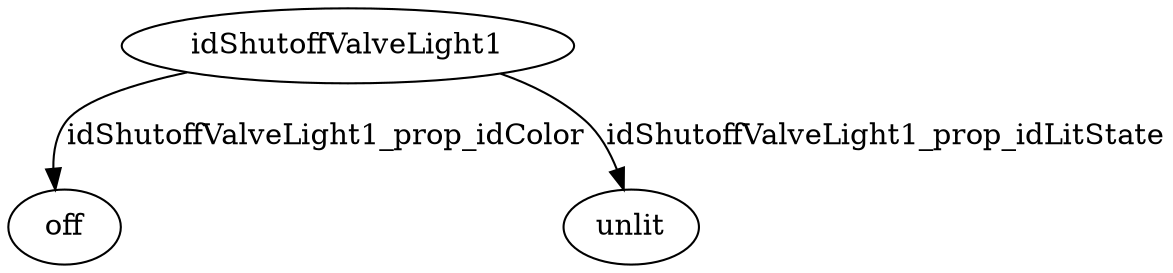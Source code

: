 strict digraph  {
idShutoffValveLight1 [node_type=entity_node, root=root];
off;
unlit;
idShutoffValveLight1 -> off  [edge_type=property, label=idShutoffValveLight1_prop_idColor];
idShutoffValveLight1 -> unlit  [edge_type=property, label=idShutoffValveLight1_prop_idLitState];
}
